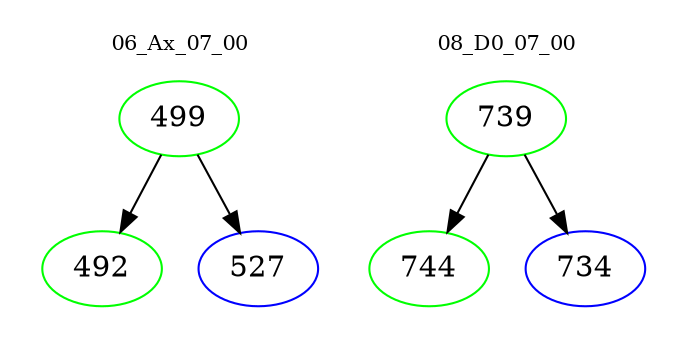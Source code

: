 digraph{
subgraph cluster_0 {
color = white
label = "06_Ax_07_00";
fontsize=10;
T0_499 [label="499", color="green"]
T0_499 -> T0_492 [color="black"]
T0_492 [label="492", color="green"]
T0_499 -> T0_527 [color="black"]
T0_527 [label="527", color="blue"]
}
subgraph cluster_1 {
color = white
label = "08_D0_07_00";
fontsize=10;
T1_739 [label="739", color="green"]
T1_739 -> T1_744 [color="black"]
T1_744 [label="744", color="green"]
T1_739 -> T1_734 [color="black"]
T1_734 [label="734", color="blue"]
}
}
